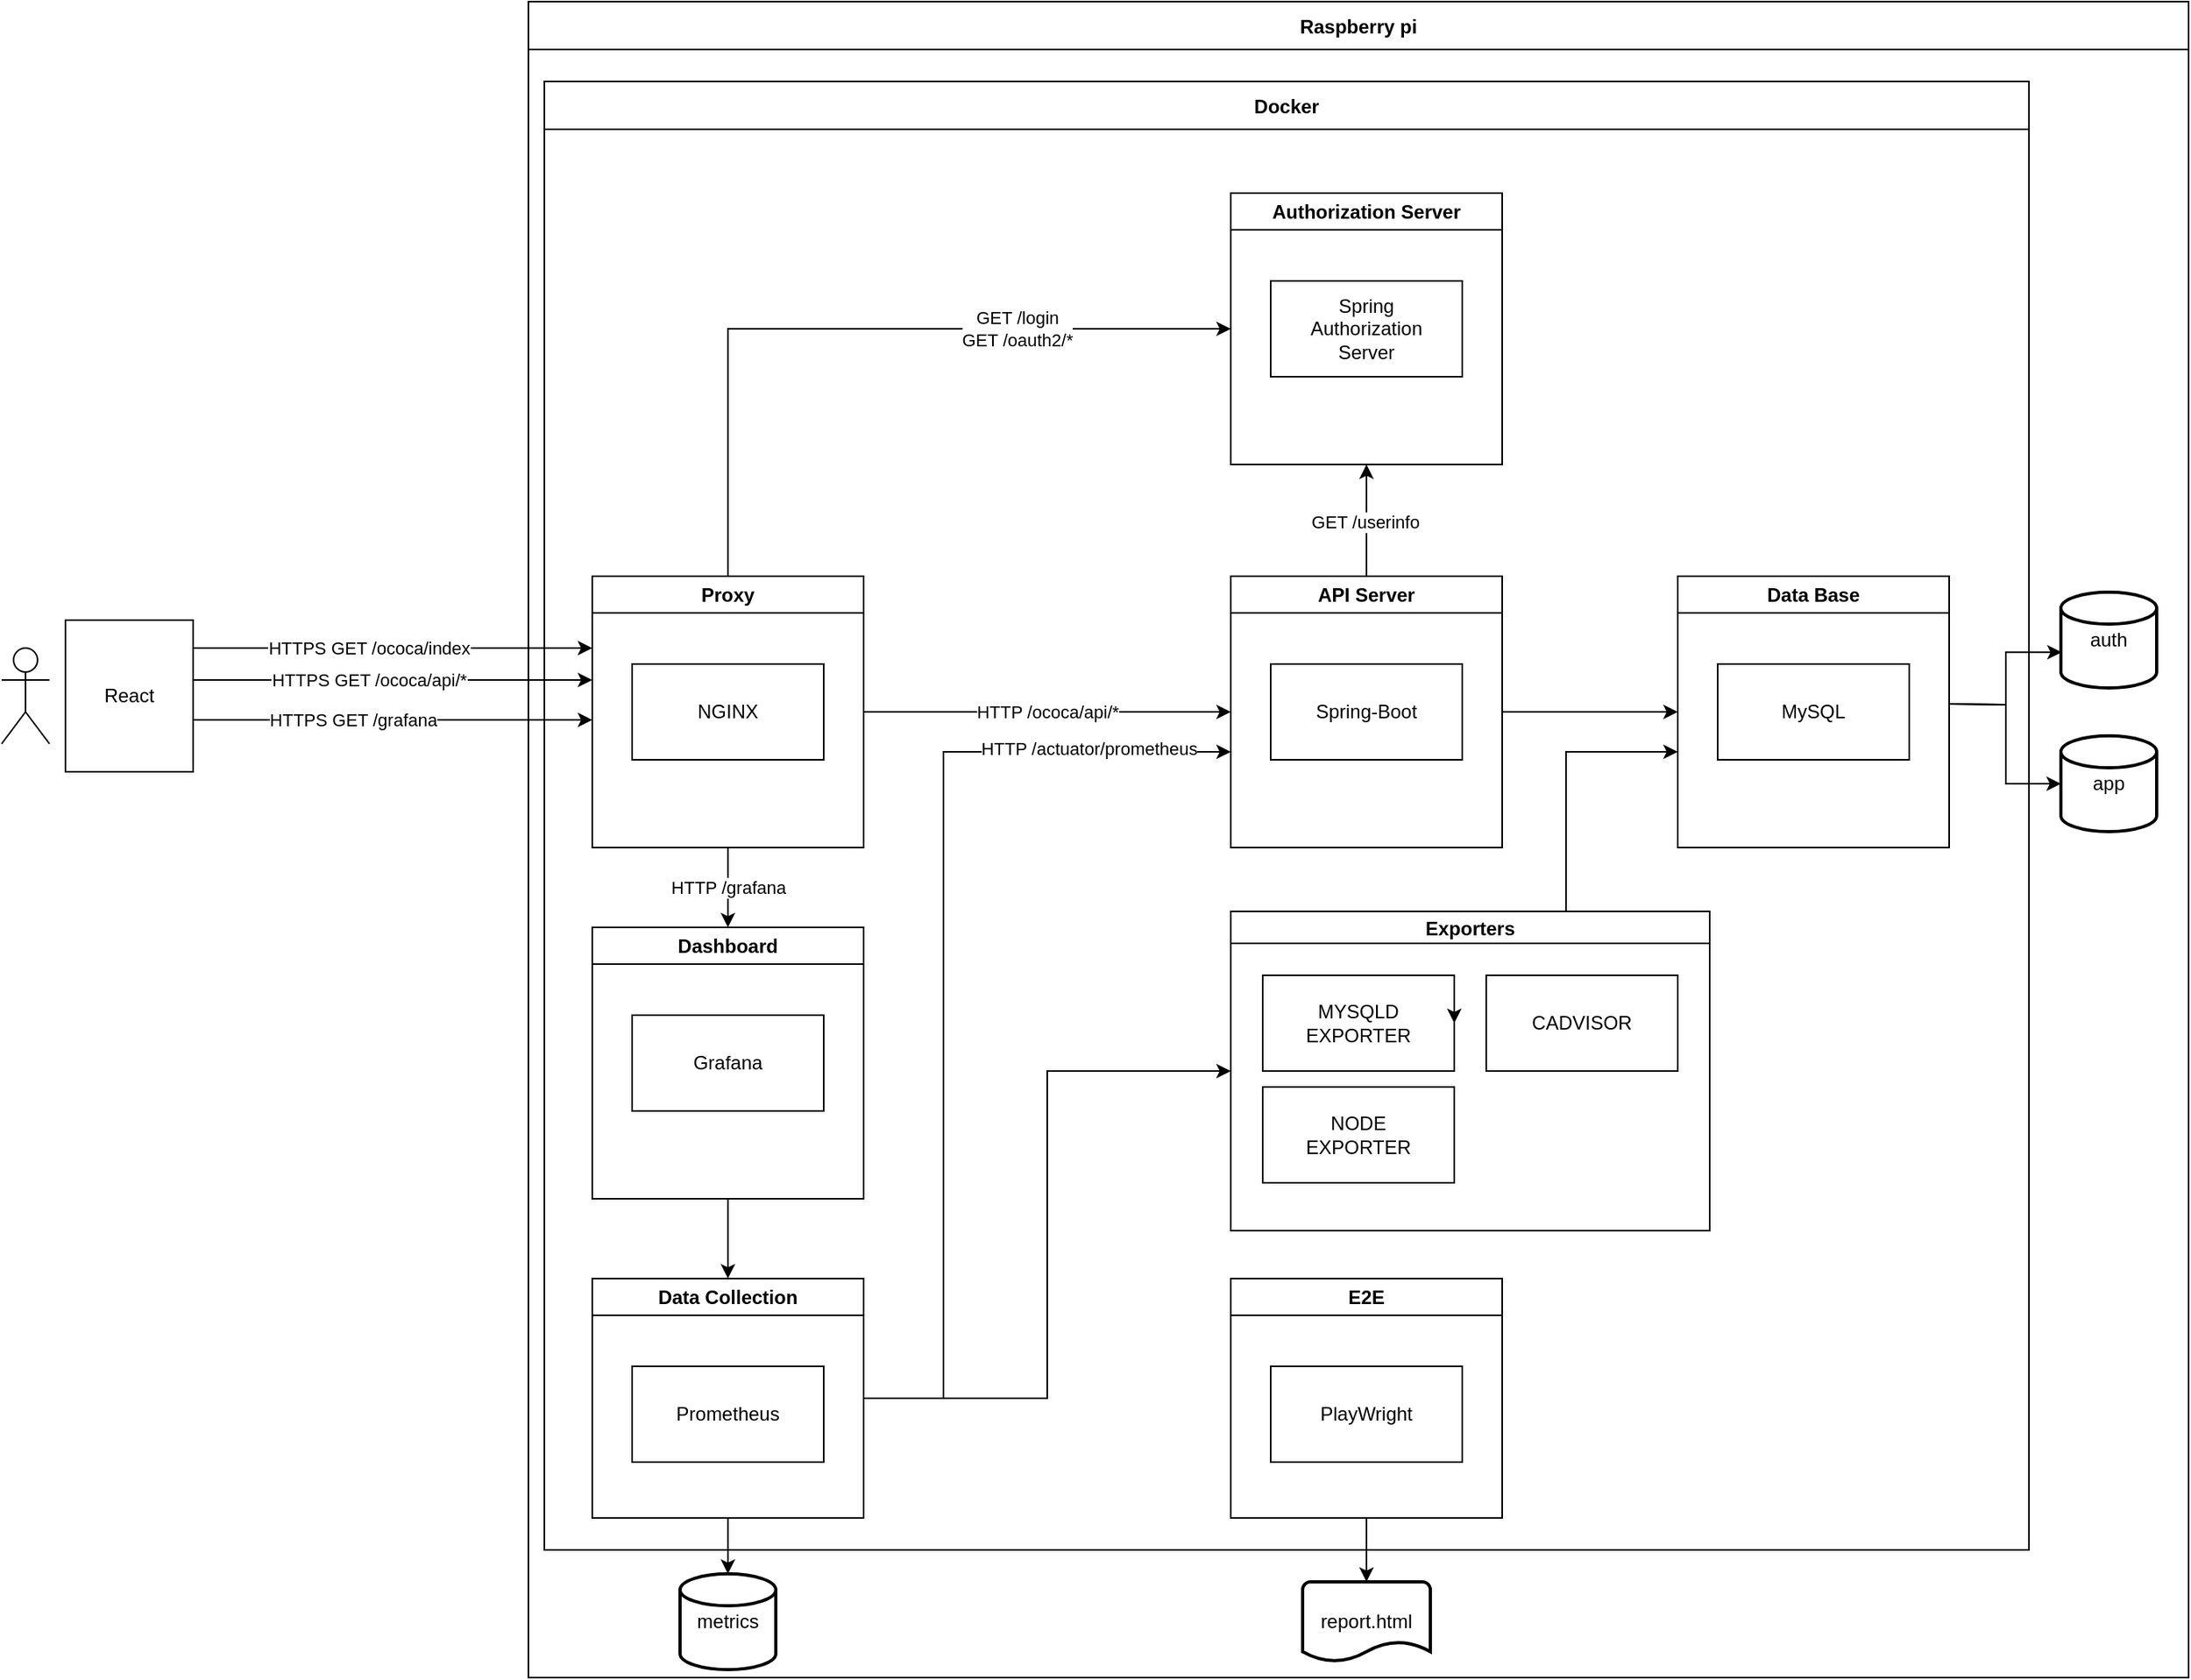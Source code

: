 <mxfile version="25.0.3">
  <diagram name="ページ1" id="qJ3BVqKduxYNY5B7c0HR">
    <mxGraphModel dx="2049" dy="1753" grid="1" gridSize="10" guides="1" tooltips="1" connect="1" arrows="1" fold="1" page="1" pageScale="1" pageWidth="827" pageHeight="583" math="0" shadow="0">
      <root>
        <mxCell id="0" />
        <mxCell id="1" parent="0" />
        <mxCell id="1MgAvdLi37YqiC5nWimh-26" value="React" style="rounded=0;whiteSpace=wrap;html=1;" vertex="1" parent="1">
          <mxGeometry x="150" y="-132.5" width="80" height="95" as="geometry" />
        </mxCell>
        <mxCell id="1MgAvdLi37YqiC5nWimh-33" value="" style="shape=umlActor;verticalLabelPosition=bottom;verticalAlign=top;html=1;outlineConnect=0;" vertex="1" parent="1">
          <mxGeometry x="110" y="-115" width="30" height="60" as="geometry" />
        </mxCell>
        <mxCell id="1MgAvdLi37YqiC5nWimh-45" value="" style="endArrow=classic;html=1;rounded=0;" edge="1" parent="1">
          <mxGeometry relative="1" as="geometry">
            <mxPoint x="230" y="-115" as="sourcePoint" />
            <mxPoint x="480" y="-115" as="targetPoint" />
          </mxGeometry>
        </mxCell>
        <mxCell id="1MgAvdLi37YqiC5nWimh-46" value="HTTPS GET /ococa/index" style="edgeLabel;resizable=0;html=1;;align=center;verticalAlign=middle;" connectable="0" vertex="1" parent="1MgAvdLi37YqiC5nWimh-45">
          <mxGeometry relative="1" as="geometry">
            <mxPoint x="-15" as="offset" />
          </mxGeometry>
        </mxCell>
        <mxCell id="1MgAvdLi37YqiC5nWimh-94" value="Raspberry pi" style="swimlane;startSize=30;" vertex="1" parent="1">
          <mxGeometry x="440" y="-520" width="1040" height="1050" as="geometry" />
        </mxCell>
        <mxCell id="1MgAvdLi37YqiC5nWimh-64" value="Authorization Server" style="swimlane;whiteSpace=wrap;html=1;movable=1;resizable=1;rotatable=1;deletable=1;editable=1;locked=0;connectable=1;" vertex="1" parent="1MgAvdLi37YqiC5nWimh-94">
          <mxGeometry x="440" y="120" width="170" height="170" as="geometry" />
        </mxCell>
        <mxCell id="1MgAvdLi37YqiC5nWimh-65" value="Spring&lt;div&gt;Authorization&lt;/div&gt;&lt;div&gt;Server&lt;/div&gt;" style="rounded=0;whiteSpace=wrap;html=1;verticalAlign=middle;" vertex="1" parent="1MgAvdLi37YqiC5nWimh-64">
          <mxGeometry x="25" y="55" width="120" height="60" as="geometry" />
        </mxCell>
        <mxCell id="1MgAvdLi37YqiC5nWimh-122" style="edgeStyle=orthogonalEdgeStyle;rounded=0;orthogonalLoop=1;jettySize=auto;html=1;entryX=0;entryY=0.5;entryDx=0;entryDy=0;" edge="1" parent="1MgAvdLi37YqiC5nWimh-94" source="1MgAvdLi37YqiC5nWimh-68" target="1MgAvdLi37YqiC5nWimh-35">
          <mxGeometry relative="1" as="geometry">
            <mxPoint x="360" y="655" as="targetPoint" />
          </mxGeometry>
        </mxCell>
        <mxCell id="1MgAvdLi37YqiC5nWimh-112" style="edgeStyle=orthogonalEdgeStyle;rounded=0;orthogonalLoop=1;jettySize=auto;html=1;entryX=0;entryY=0.5;entryDx=0;entryDy=0;exitX=0.5;exitY=0;exitDx=0;exitDy=0;" edge="1" parent="1MgAvdLi37YqiC5nWimh-94" source="1MgAvdLi37YqiC5nWimh-61" target="1MgAvdLi37YqiC5nWimh-64">
          <mxGeometry relative="1" as="geometry" />
        </mxCell>
        <mxCell id="1MgAvdLi37YqiC5nWimh-113" value="GET /login&lt;div&gt;GET /oauth2/*&lt;/div&gt;" style="edgeLabel;html=1;align=center;verticalAlign=middle;resizable=0;points=[];" vertex="1" connectable="0" parent="1MgAvdLi37YqiC5nWimh-112">
          <mxGeometry x="0.429" y="-2" relative="1" as="geometry">
            <mxPoint y="-2" as="offset" />
          </mxGeometry>
        </mxCell>
        <mxCell id="1MgAvdLi37YqiC5nWimh-61" value="Proxy" style="swimlane;whiteSpace=wrap;html=1;" vertex="1" parent="1MgAvdLi37YqiC5nWimh-94">
          <mxGeometry x="40" y="360" width="170" height="170" as="geometry" />
        </mxCell>
        <mxCell id="1MgAvdLi37YqiC5nWimh-27" value="NGINX" style="rounded=0;whiteSpace=wrap;html=1;verticalAlign=middle;" vertex="1" parent="1MgAvdLi37YqiC5nWimh-61">
          <mxGeometry x="25" y="55" width="120" height="60" as="geometry" />
        </mxCell>
        <mxCell id="1MgAvdLi37YqiC5nWimh-132" style="edgeStyle=orthogonalEdgeStyle;rounded=0;orthogonalLoop=1;jettySize=auto;html=1;" edge="1" parent="1MgAvdLi37YqiC5nWimh-94" source="1MgAvdLi37YqiC5nWimh-35">
          <mxGeometry relative="1" as="geometry">
            <mxPoint x="720" y="470" as="targetPoint" />
            <Array as="points">
              <mxPoint x="650" y="470" />
            </Array>
          </mxGeometry>
        </mxCell>
        <mxCell id="1MgAvdLi37YqiC5nWimh-35" value="Exporters" style="swimlane;startSize=20;" vertex="1" parent="1MgAvdLi37YqiC5nWimh-94">
          <mxGeometry x="440" y="570" width="300" height="200" as="geometry" />
        </mxCell>
        <mxCell id="1MgAvdLi37YqiC5nWimh-34" value="MYSQLD&lt;div&gt;EXPORTER&lt;/div&gt;" style="rounded=0;whiteSpace=wrap;html=1;" vertex="1" parent="1MgAvdLi37YqiC5nWimh-35">
          <mxGeometry x="20" y="40" width="120" height="60" as="geometry" />
        </mxCell>
        <mxCell id="1MgAvdLi37YqiC5nWimh-42" value="NODE&lt;div&gt;EXPORTER&lt;/div&gt;" style="rounded=0;whiteSpace=wrap;html=1;" vertex="1" parent="1MgAvdLi37YqiC5nWimh-35">
          <mxGeometry x="20" y="110" width="120" height="60" as="geometry" />
        </mxCell>
        <mxCell id="1MgAvdLi37YqiC5nWimh-43" value="CADVISOR" style="rounded=0;whiteSpace=wrap;html=1;" vertex="1" parent="1MgAvdLi37YqiC5nWimh-35">
          <mxGeometry x="160" y="40" width="120" height="60" as="geometry" />
        </mxCell>
        <mxCell id="1MgAvdLi37YqiC5nWimh-120" style="edgeStyle=orthogonalEdgeStyle;rounded=0;orthogonalLoop=1;jettySize=auto;html=1;exitX=1;exitY=0.25;exitDx=0;exitDy=0;entryX=1;entryY=0.5;entryDx=0;entryDy=0;" edge="1" parent="1MgAvdLi37YqiC5nWimh-35" source="1MgAvdLi37YqiC5nWimh-34" target="1MgAvdLi37YqiC5nWimh-34">
          <mxGeometry relative="1" as="geometry" />
        </mxCell>
        <mxCell id="1MgAvdLi37YqiC5nWimh-116" style="edgeStyle=orthogonalEdgeStyle;rounded=0;orthogonalLoop=1;jettySize=auto;html=1;exitX=1;exitY=0.5;exitDx=0;exitDy=0;entryX=0;entryY=0.5;entryDx=0;entryDy=0;" edge="1" parent="1MgAvdLi37YqiC5nWimh-94" source="1MgAvdLi37YqiC5nWimh-66" target="1MgAvdLi37YqiC5nWimh-62">
          <mxGeometry relative="1" as="geometry">
            <mxPoint x="770" y="560" as="targetPoint" />
          </mxGeometry>
        </mxCell>
        <mxCell id="1MgAvdLi37YqiC5nWimh-117" style="edgeStyle=orthogonalEdgeStyle;rounded=0;orthogonalLoop=1;jettySize=auto;html=1;entryX=0.5;entryY=1;entryDx=0;entryDy=0;" edge="1" parent="1MgAvdLi37YqiC5nWimh-94" source="1MgAvdLi37YqiC5nWimh-66" target="1MgAvdLi37YqiC5nWimh-64">
          <mxGeometry relative="1" as="geometry" />
        </mxCell>
        <mxCell id="1MgAvdLi37YqiC5nWimh-118" value="GET /userinfo" style="edgeLabel;html=1;align=center;verticalAlign=middle;resizable=0;points=[];" vertex="1" connectable="0" parent="1MgAvdLi37YqiC5nWimh-117">
          <mxGeometry x="-0.022" y="1" relative="1" as="geometry">
            <mxPoint as="offset" />
          </mxGeometry>
        </mxCell>
        <mxCell id="1MgAvdLi37YqiC5nWimh-66" value="API Server" style="swimlane;whiteSpace=wrap;html=1;" vertex="1" parent="1MgAvdLi37YqiC5nWimh-94">
          <mxGeometry x="440" y="360" width="170" height="170" as="geometry" />
        </mxCell>
        <mxCell id="1MgAvdLi37YqiC5nWimh-67" value="Spring-Boot" style="rounded=0;whiteSpace=wrap;html=1;verticalAlign=middle;" vertex="1" parent="1MgAvdLi37YqiC5nWimh-66">
          <mxGeometry x="25" y="55" width="120" height="60" as="geometry" />
        </mxCell>
        <mxCell id="1MgAvdLi37YqiC5nWimh-62" value="Data Base" style="swimlane;whiteSpace=wrap;html=1;" vertex="1" parent="1MgAvdLi37YqiC5nWimh-94">
          <mxGeometry x="720" y="360" width="170" height="170" as="geometry" />
        </mxCell>
        <mxCell id="1MgAvdLi37YqiC5nWimh-103" value="" style="endArrow=classic;html=1;rounded=0;entryX=0;entryY=0.5;entryDx=0;entryDy=0;" edge="1" parent="1MgAvdLi37YqiC5nWimh-94" target="1MgAvdLi37YqiC5nWimh-66">
          <mxGeometry relative="1" as="geometry">
            <mxPoint x="210" y="445" as="sourcePoint" />
            <mxPoint x="480" y="540" as="targetPoint" />
          </mxGeometry>
        </mxCell>
        <mxCell id="1MgAvdLi37YqiC5nWimh-104" value="HTTP /ococa/api/*" style="edgeLabel;resizable=0;html=1;;align=center;verticalAlign=middle;" connectable="0" vertex="1" parent="1MgAvdLi37YqiC5nWimh-103">
          <mxGeometry relative="1" as="geometry" />
        </mxCell>
        <mxCell id="1MgAvdLi37YqiC5nWimh-72" value="E2E" style="swimlane;whiteSpace=wrap;html=1;" vertex="1" parent="1MgAvdLi37YqiC5nWimh-94">
          <mxGeometry x="440" y="800" width="170" height="150" as="geometry" />
        </mxCell>
        <mxCell id="1MgAvdLi37YqiC5nWimh-73" value="PlayWright" style="rounded=0;whiteSpace=wrap;html=1;verticalAlign=middle;" vertex="1" parent="1MgAvdLi37YqiC5nWimh-72">
          <mxGeometry x="25" y="55" width="120" height="60" as="geometry" />
        </mxCell>
        <mxCell id="1MgAvdLi37YqiC5nWimh-124" style="edgeStyle=orthogonalEdgeStyle;rounded=0;orthogonalLoop=1;jettySize=auto;html=1;exitX=1;exitY=0.5;exitDx=0;exitDy=0;" edge="1" parent="1MgAvdLi37YqiC5nWimh-94" source="1MgAvdLi37YqiC5nWimh-68">
          <mxGeometry relative="1" as="geometry">
            <mxPoint x="440" y="470" as="targetPoint" />
            <Array as="points">
              <mxPoint x="260" y="875" />
              <mxPoint x="260" y="470" />
              <mxPoint x="440" y="470" />
            </Array>
          </mxGeometry>
        </mxCell>
        <mxCell id="1MgAvdLi37YqiC5nWimh-126" value="HTTP /actuator/prometheus" style="edgeLabel;html=1;align=center;verticalAlign=middle;resizable=0;points=[];" vertex="1" connectable="0" parent="1MgAvdLi37YqiC5nWimh-124">
          <mxGeometry x="0.661" y="3" relative="1" as="geometry">
            <mxPoint x="18" y="1" as="offset" />
          </mxGeometry>
        </mxCell>
        <mxCell id="1MgAvdLi37YqiC5nWimh-70" value="Dashboard" style="swimlane;whiteSpace=wrap;html=1;" vertex="1" parent="1MgAvdLi37YqiC5nWimh-94">
          <mxGeometry x="40" y="580" width="170" height="170" as="geometry" />
        </mxCell>
        <mxCell id="1MgAvdLi37YqiC5nWimh-71" value="Grafana" style="rounded=0;whiteSpace=wrap;html=1;verticalAlign=middle;" vertex="1" parent="1MgAvdLi37YqiC5nWimh-70">
          <mxGeometry x="25" y="55" width="120" height="60" as="geometry" />
        </mxCell>
        <mxCell id="1MgAvdLi37YqiC5nWimh-119" style="edgeStyle=orthogonalEdgeStyle;rounded=0;orthogonalLoop=1;jettySize=auto;html=1;entryX=0.5;entryY=0;entryDx=0;entryDy=0;" edge="1" parent="1MgAvdLi37YqiC5nWimh-94" source="1MgAvdLi37YqiC5nWimh-70" target="1MgAvdLi37YqiC5nWimh-68">
          <mxGeometry relative="1" as="geometry" />
        </mxCell>
        <mxCell id="1MgAvdLi37YqiC5nWimh-130" value="" style="endArrow=classic;html=1;rounded=0;entryX=0.5;entryY=0;entryDx=0;entryDy=0;exitX=0.5;exitY=1;exitDx=0;exitDy=0;" edge="1" parent="1MgAvdLi37YqiC5nWimh-94" source="1MgAvdLi37YqiC5nWimh-61" target="1MgAvdLi37YqiC5nWimh-70">
          <mxGeometry relative="1" as="geometry">
            <mxPoint x="50" y="530" as="sourcePoint" />
            <mxPoint x="280" y="530" as="targetPoint" />
          </mxGeometry>
        </mxCell>
        <mxCell id="1MgAvdLi37YqiC5nWimh-131" value="HTTP /grafana" style="edgeLabel;resizable=0;html=1;;align=center;verticalAlign=middle;" connectable="0" vertex="1" parent="1MgAvdLi37YqiC5nWimh-130">
          <mxGeometry relative="1" as="geometry" />
        </mxCell>
        <mxCell id="1MgAvdLi37YqiC5nWimh-25" value="Docker" style="swimlane;startSize=30;" vertex="1" parent="1MgAvdLi37YqiC5nWimh-94">
          <mxGeometry x="10" y="50" width="930" height="920" as="geometry" />
        </mxCell>
        <mxCell id="1MgAvdLi37YqiC5nWimh-68" value="Data Collection" style="swimlane;whiteSpace=wrap;html=1;" vertex="1" parent="1MgAvdLi37YqiC5nWimh-25">
          <mxGeometry x="30" y="750" width="170" height="150" as="geometry" />
        </mxCell>
        <mxCell id="1MgAvdLi37YqiC5nWimh-69" value="Prometheus" style="rounded=0;whiteSpace=wrap;html=1;verticalAlign=middle;" vertex="1" parent="1MgAvdLi37YqiC5nWimh-68">
          <mxGeometry x="25" y="55" width="120" height="60" as="geometry" />
        </mxCell>
        <mxCell id="1MgAvdLi37YqiC5nWimh-63" value="MySQL" style="rounded=0;whiteSpace=wrap;html=1;verticalAlign=middle;" vertex="1" parent="1MgAvdLi37YqiC5nWimh-25">
          <mxGeometry x="735" y="365" width="120" height="60" as="geometry" />
        </mxCell>
        <mxCell id="1MgAvdLi37YqiC5nWimh-135" value="report.html" style="strokeWidth=2;html=1;shape=mxgraph.flowchart.document2;whiteSpace=wrap;size=0.25;" vertex="1" parent="1MgAvdLi37YqiC5nWimh-94">
          <mxGeometry x="485" y="990" width="80" height="50" as="geometry" />
        </mxCell>
        <mxCell id="1MgAvdLi37YqiC5nWimh-133" style="edgeStyle=orthogonalEdgeStyle;rounded=0;orthogonalLoop=1;jettySize=auto;html=1;entryX=0.5;entryY=0;entryDx=0;entryDy=0;entryPerimeter=0;exitX=0.5;exitY=1;exitDx=0;exitDy=0;" edge="1" parent="1MgAvdLi37YqiC5nWimh-94" source="1MgAvdLi37YqiC5nWimh-72" target="1MgAvdLi37YqiC5nWimh-135">
          <mxGeometry relative="1" as="geometry">
            <mxPoint x="525" y="990" as="targetPoint" />
            <mxPoint x="525" y="960" as="sourcePoint" />
          </mxGeometry>
        </mxCell>
        <mxCell id="1MgAvdLi37YqiC5nWimh-114" value="app" style="strokeWidth=2;html=1;shape=mxgraph.flowchart.database;whiteSpace=wrap;" vertex="1" parent="1MgAvdLi37YqiC5nWimh-94">
          <mxGeometry x="960" y="460" width="60" height="60" as="geometry" />
        </mxCell>
        <mxCell id="1MgAvdLi37YqiC5nWimh-115" value="auth" style="strokeWidth=2;html=1;shape=mxgraph.flowchart.database;whiteSpace=wrap;" vertex="1" parent="1MgAvdLi37YqiC5nWimh-94">
          <mxGeometry x="960" y="370" width="60" height="60" as="geometry" />
        </mxCell>
        <mxCell id="1MgAvdLi37YqiC5nWimh-136" style="edgeStyle=orthogonalEdgeStyle;rounded=0;orthogonalLoop=1;jettySize=auto;html=1;entryX=0;entryY=0.5;entryDx=0;entryDy=0;entryPerimeter=0;" edge="1" parent="1MgAvdLi37YqiC5nWimh-94" target="1MgAvdLi37YqiC5nWimh-114">
          <mxGeometry relative="1" as="geometry">
            <mxPoint x="890" y="440" as="sourcePoint" />
          </mxGeometry>
        </mxCell>
        <mxCell id="1MgAvdLi37YqiC5nWimh-138" value="metrics" style="strokeWidth=2;html=1;shape=mxgraph.flowchart.database;whiteSpace=wrap;" vertex="1" parent="1MgAvdLi37YqiC5nWimh-94">
          <mxGeometry x="95" y="985" width="60" height="60" as="geometry" />
        </mxCell>
        <mxCell id="1MgAvdLi37YqiC5nWimh-139" style="edgeStyle=orthogonalEdgeStyle;rounded=0;orthogonalLoop=1;jettySize=auto;html=1;exitX=0.5;exitY=1;exitDx=0;exitDy=0;entryX=0.5;entryY=0;entryDx=0;entryDy=0;entryPerimeter=0;" edge="1" parent="1MgAvdLi37YqiC5nWimh-94" source="1MgAvdLi37YqiC5nWimh-68" target="1MgAvdLi37YqiC5nWimh-138">
          <mxGeometry relative="1" as="geometry" />
        </mxCell>
        <mxCell id="1MgAvdLi37YqiC5nWimh-110" value="" style="endArrow=classic;html=1;rounded=0;" edge="1" parent="1">
          <mxGeometry relative="1" as="geometry">
            <mxPoint x="230" y="-95" as="sourcePoint" />
            <mxPoint x="480" y="-95" as="targetPoint" />
          </mxGeometry>
        </mxCell>
        <mxCell id="1MgAvdLi37YqiC5nWimh-111" value="HTTPS GET /ococa/api/*" style="edgeLabel;resizable=0;html=1;;align=center;verticalAlign=middle;" connectable="0" vertex="1" parent="1MgAvdLi37YqiC5nWimh-110">
          <mxGeometry relative="1" as="geometry">
            <mxPoint x="-15" as="offset" />
          </mxGeometry>
        </mxCell>
        <mxCell id="1MgAvdLi37YqiC5nWimh-127" value="" style="endArrow=classic;html=1;rounded=0;" edge="1" parent="1">
          <mxGeometry relative="1" as="geometry">
            <mxPoint x="230" y="-70" as="sourcePoint" />
            <mxPoint x="480" y="-70" as="targetPoint" />
          </mxGeometry>
        </mxCell>
        <mxCell id="1MgAvdLi37YqiC5nWimh-128" value="HTTPS GET /grafana" style="edgeLabel;resizable=0;html=1;;align=center;verticalAlign=middle;" connectable="0" vertex="1" parent="1MgAvdLi37YqiC5nWimh-127">
          <mxGeometry relative="1" as="geometry">
            <mxPoint x="-25" as="offset" />
          </mxGeometry>
        </mxCell>
        <mxCell id="1MgAvdLi37YqiC5nWimh-137" style="edgeStyle=orthogonalEdgeStyle;rounded=0;orthogonalLoop=1;jettySize=auto;html=1;entryX=0.008;entryY=0.627;entryDx=0;entryDy=0;entryPerimeter=0;" edge="1" parent="1" target="1MgAvdLi37YqiC5nWimh-115">
          <mxGeometry relative="1" as="geometry">
            <mxPoint x="1330" y="-80" as="sourcePoint" />
            <mxPoint x="1400" y="-20" as="targetPoint" />
          </mxGeometry>
        </mxCell>
      </root>
    </mxGraphModel>
  </diagram>
</mxfile>
